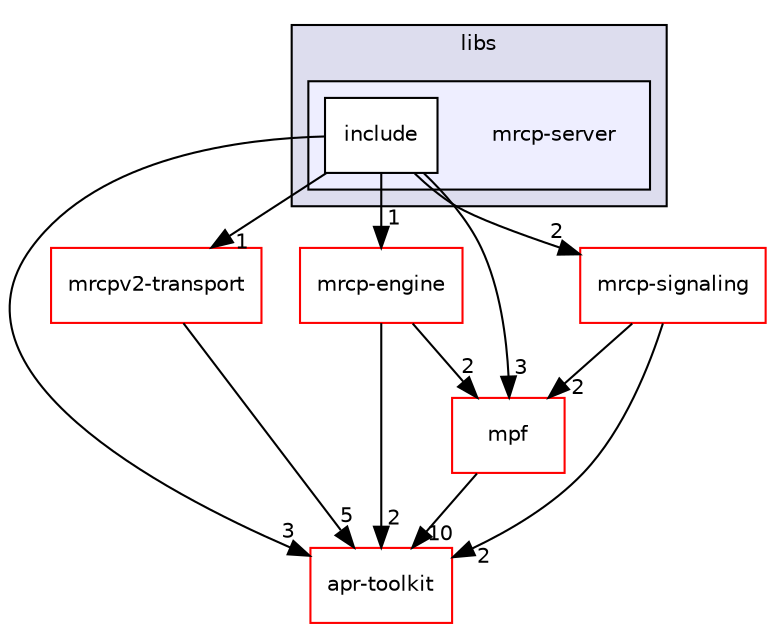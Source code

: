 digraph "mrcp-server" {
  compound=true
  node [ fontsize="10", fontname="Helvetica"];
  edge [ labelfontsize="10", labelfontname="Helvetica"];
  subgraph clusterdir_6719ab1f1f7655efc2fa43f7eb574fd1 {
    graph [ bgcolor="#ddddee", pencolor="black", label="libs" fontname="Helvetica", fontsize="10", URL="dir_6719ab1f1f7655efc2fa43f7eb574fd1.html"]
  subgraph clusterdir_1dd5d5f6c2306f870add6810d761b5f5 {
    graph [ bgcolor="#eeeeff", pencolor="black", label="" URL="dir_1dd5d5f6c2306f870add6810d761b5f5.html"];
    dir_1dd5d5f6c2306f870add6810d761b5f5 [shape=plaintext label="mrcp-server"];
    dir_08dc0d97c4c130d2cb5bc9b2b881487a [shape=box label="include" color="black" fillcolor="white" style="filled" URL="dir_08dc0d97c4c130d2cb5bc9b2b881487a.html"];
  }
  }
  dir_995e6b30ef7b7f0b2dec48039971ec97 [shape=box label="apr-toolkit" fillcolor="white" style="filled" color="red" URL="dir_995e6b30ef7b7f0b2dec48039971ec97.html"];
  dir_a2e451f2067b11322ce68f920e0050ba [shape=box label="mrcp-engine" fillcolor="white" style="filled" color="red" URL="dir_a2e451f2067b11322ce68f920e0050ba.html"];
  dir_94477f215d1a999cf0ec33f8a2ea64b1 [shape=box label="mrcpv2-transport" fillcolor="white" style="filled" color="red" URL="dir_94477f215d1a999cf0ec33f8a2ea64b1.html"];
  dir_0c98097257c2ae0d9b869d8640598357 [shape=box label="mrcp-signaling" fillcolor="white" style="filled" color="red" URL="dir_0c98097257c2ae0d9b869d8640598357.html"];
  dir_342be8fa773ff0594874056fe107febd [shape=box label="mpf" fillcolor="white" style="filled" color="red" URL="dir_342be8fa773ff0594874056fe107febd.html"];
  dir_08dc0d97c4c130d2cb5bc9b2b881487a->dir_995e6b30ef7b7f0b2dec48039971ec97 [headlabel="3", labeldistance=1.5 headhref="dir_000030_000001.html"];
  dir_08dc0d97c4c130d2cb5bc9b2b881487a->dir_a2e451f2067b11322ce68f920e0050ba [headlabel="1", labeldistance=1.5 headhref="dir_000030_000018.html"];
  dir_08dc0d97c4c130d2cb5bc9b2b881487a->dir_94477f215d1a999cf0ec33f8a2ea64b1 [headlabel="1", labeldistance=1.5 headhref="dir_000030_000016.html"];
  dir_08dc0d97c4c130d2cb5bc9b2b881487a->dir_0c98097257c2ae0d9b869d8640598357 [headlabel="2", labeldistance=1.5 headhref="dir_000030_000031.html"];
  dir_08dc0d97c4c130d2cb5bc9b2b881487a->dir_342be8fa773ff0594874056fe107febd [headlabel="3", labeldistance=1.5 headhref="dir_000030_000006.html"];
  dir_a2e451f2067b11322ce68f920e0050ba->dir_995e6b30ef7b7f0b2dec48039971ec97 [headlabel="2", labeldistance=1.5 headhref="dir_000018_000001.html"];
  dir_a2e451f2067b11322ce68f920e0050ba->dir_342be8fa773ff0594874056fe107febd [headlabel="2", labeldistance=1.5 headhref="dir_000018_000006.html"];
  dir_94477f215d1a999cf0ec33f8a2ea64b1->dir_995e6b30ef7b7f0b2dec48039971ec97 [headlabel="5", labeldistance=1.5 headhref="dir_000016_000001.html"];
  dir_0c98097257c2ae0d9b869d8640598357->dir_995e6b30ef7b7f0b2dec48039971ec97 [headlabel="2", labeldistance=1.5 headhref="dir_000031_000001.html"];
  dir_0c98097257c2ae0d9b869d8640598357->dir_342be8fa773ff0594874056fe107febd [headlabel="2", labeldistance=1.5 headhref="dir_000031_000006.html"];
  dir_342be8fa773ff0594874056fe107febd->dir_995e6b30ef7b7f0b2dec48039971ec97 [headlabel="10", labeldistance=1.5 headhref="dir_000006_000001.html"];
}
